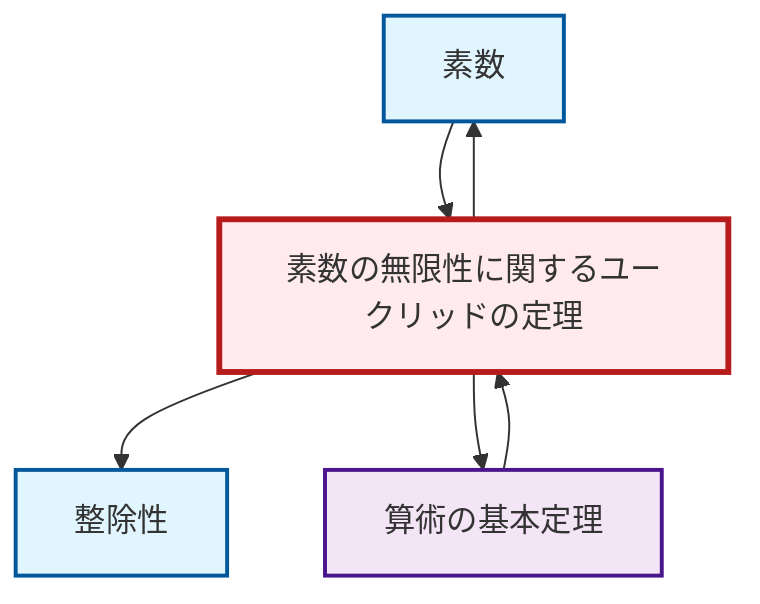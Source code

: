 graph TD
    classDef definition fill:#e1f5fe,stroke:#01579b,stroke-width:2px
    classDef theorem fill:#f3e5f5,stroke:#4a148c,stroke-width:2px
    classDef axiom fill:#fff3e0,stroke:#e65100,stroke-width:2px
    classDef example fill:#e8f5e9,stroke:#1b5e20,stroke-width:2px
    classDef current fill:#ffebee,stroke:#b71c1c,stroke-width:3px
    def-prime["素数"]:::definition
    def-divisibility["整除性"]:::definition
    thm-fundamental-arithmetic["算術の基本定理"]:::theorem
    thm-euclid-infinitude-primes["素数の無限性に関するユークリッドの定理"]:::theorem
    thm-euclid-infinitude-primes --> def-prime
    thm-euclid-infinitude-primes --> def-divisibility
    thm-euclid-infinitude-primes --> thm-fundamental-arithmetic
    def-prime --> thm-euclid-infinitude-primes
    thm-fundamental-arithmetic --> thm-euclid-infinitude-primes
    class thm-euclid-infinitude-primes current